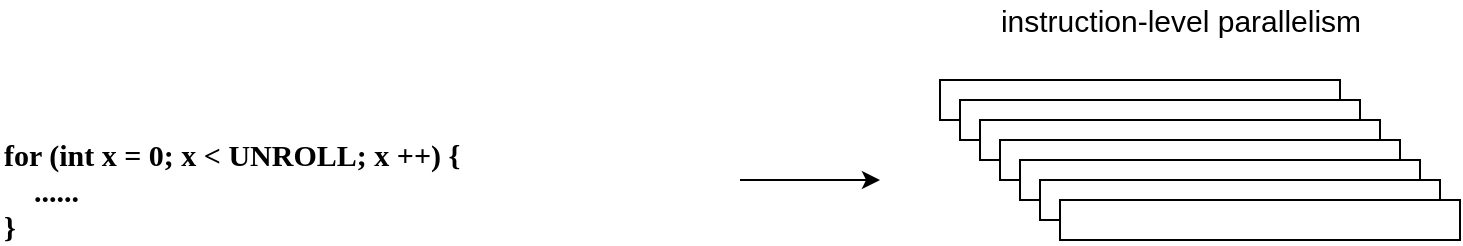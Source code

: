 <mxfile version="18.1.3" type="github">
  <diagram id="0AwTZF95sFC1BU1uYgbV" name="第 1 页">
    <mxGraphModel dx="1038" dy="578" grid="1" gridSize="10" guides="1" tooltips="1" connect="1" arrows="1" fold="1" page="1" pageScale="1" pageWidth="827" pageHeight="1169" math="0" shadow="0">
      <root>
        <mxCell id="0" />
        <mxCell id="1" parent="0" />
        <mxCell id="qQISGYojtCyCliOh4I63-1" value="&lt;font style=&quot;font-size: 15px;&quot; face=&quot;Lucida Console&quot;&gt;&lt;b&gt;for (int x = 0; x &amp;lt; UNROLL; x ++) {&lt;br&gt;&amp;nbsp; &amp;nbsp; ......&lt;br&gt;}&lt;br&gt;&lt;/b&gt;&lt;/font&gt;" style="text;html=1;strokeColor=none;fillColor=none;align=left;verticalAlign=middle;whiteSpace=wrap;rounded=0;" vertex="1" parent="1">
          <mxGeometry x="50" y="210" width="350" height="30" as="geometry" />
        </mxCell>
        <mxCell id="qQISGYojtCyCliOh4I63-3" value="" style="endArrow=classic;html=1;rounded=0;fontFamily=Lucida Console;fontSize=15;" edge="1" parent="1">
          <mxGeometry width="50" height="50" relative="1" as="geometry">
            <mxPoint x="420" y="220" as="sourcePoint" />
            <mxPoint x="490" y="220" as="targetPoint" />
          </mxGeometry>
        </mxCell>
        <mxCell id="qQISGYojtCyCliOh4I63-4" value="" style="rounded=0;whiteSpace=wrap;html=1;fontFamily=Lucida Console;fontSize=15;" vertex="1" parent="1">
          <mxGeometry x="520" y="170" width="200" height="20" as="geometry" />
        </mxCell>
        <mxCell id="qQISGYojtCyCliOh4I63-5" value="" style="rounded=0;whiteSpace=wrap;html=1;fontFamily=Lucida Console;fontSize=15;" vertex="1" parent="1">
          <mxGeometry x="530" y="180" width="200" height="20" as="geometry" />
        </mxCell>
        <mxCell id="qQISGYojtCyCliOh4I63-6" value="" style="rounded=0;whiteSpace=wrap;html=1;fontFamily=Lucida Console;fontSize=15;" vertex="1" parent="1">
          <mxGeometry x="540" y="190" width="200" height="20" as="geometry" />
        </mxCell>
        <mxCell id="qQISGYojtCyCliOh4I63-7" value="" style="rounded=0;whiteSpace=wrap;html=1;fontFamily=Lucida Console;fontSize=15;" vertex="1" parent="1">
          <mxGeometry x="550" y="200" width="200" height="20" as="geometry" />
        </mxCell>
        <mxCell id="qQISGYojtCyCliOh4I63-8" value="" style="rounded=0;whiteSpace=wrap;html=1;fontFamily=Lucida Console;fontSize=15;" vertex="1" parent="1">
          <mxGeometry x="560" y="210" width="200" height="20" as="geometry" />
        </mxCell>
        <mxCell id="qQISGYojtCyCliOh4I63-9" value="" style="rounded=0;whiteSpace=wrap;html=1;fontFamily=Lucida Console;fontSize=15;" vertex="1" parent="1">
          <mxGeometry x="570" y="220" width="200" height="20" as="geometry" />
        </mxCell>
        <mxCell id="qQISGYojtCyCliOh4I63-10" value="" style="rounded=0;whiteSpace=wrap;html=1;fontFamily=Lucida Console;fontSize=15;" vertex="1" parent="1">
          <mxGeometry x="580" y="230" width="200" height="20" as="geometry" />
        </mxCell>
        <mxCell id="qQISGYojtCyCliOh4I63-11" value="&lt;font face=&quot;Helvetica&quot;&gt;instruction-level parallelism&lt;/font&gt;" style="text;html=1;align=center;verticalAlign=middle;resizable=0;points=[];autosize=1;strokeColor=none;fillColor=none;fontSize=15;fontFamily=Lucida Console;" vertex="1" parent="1">
          <mxGeometry x="540" y="130" width="200" height="20" as="geometry" />
        </mxCell>
      </root>
    </mxGraphModel>
  </diagram>
</mxfile>

